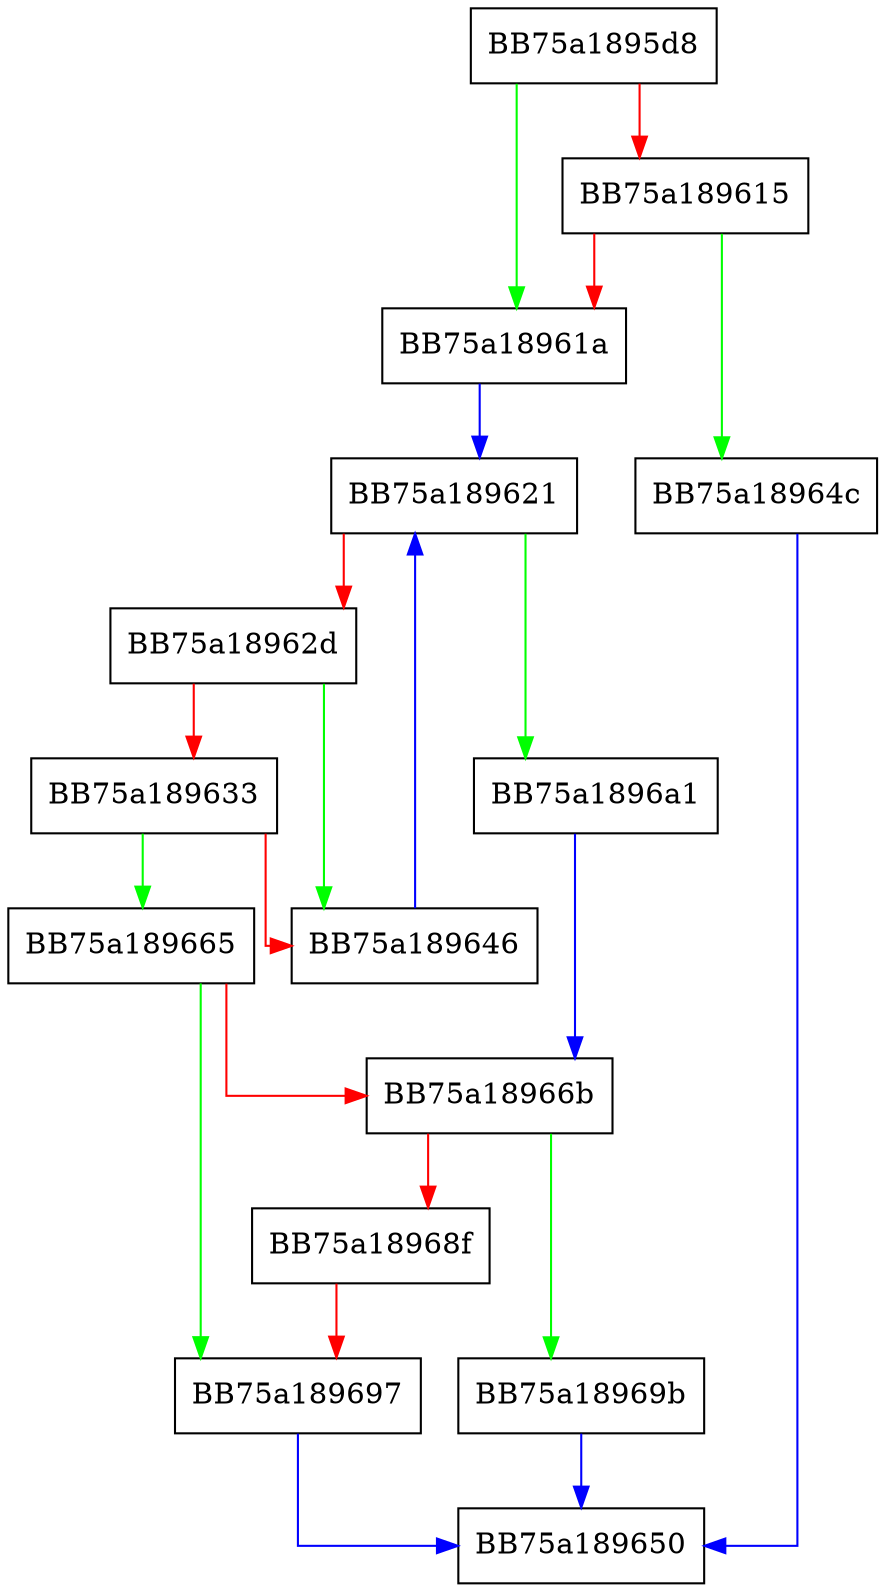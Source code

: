 digraph Find {
  node [shape="box"];
  graph [splines=ortho];
  BB75a1895d8 -> BB75a18961a [color="green"];
  BB75a1895d8 -> BB75a189615 [color="red"];
  BB75a189615 -> BB75a18964c [color="green"];
  BB75a189615 -> BB75a18961a [color="red"];
  BB75a18961a -> BB75a189621 [color="blue"];
  BB75a189621 -> BB75a1896a1 [color="green"];
  BB75a189621 -> BB75a18962d [color="red"];
  BB75a18962d -> BB75a189646 [color="green"];
  BB75a18962d -> BB75a189633 [color="red"];
  BB75a189633 -> BB75a189665 [color="green"];
  BB75a189633 -> BB75a189646 [color="red"];
  BB75a189646 -> BB75a189621 [color="blue"];
  BB75a18964c -> BB75a189650 [color="blue"];
  BB75a189665 -> BB75a189697 [color="green"];
  BB75a189665 -> BB75a18966b [color="red"];
  BB75a18966b -> BB75a18969b [color="green"];
  BB75a18966b -> BB75a18968f [color="red"];
  BB75a18968f -> BB75a189697 [color="red"];
  BB75a189697 -> BB75a189650 [color="blue"];
  BB75a18969b -> BB75a189650 [color="blue"];
  BB75a1896a1 -> BB75a18966b [color="blue"];
}